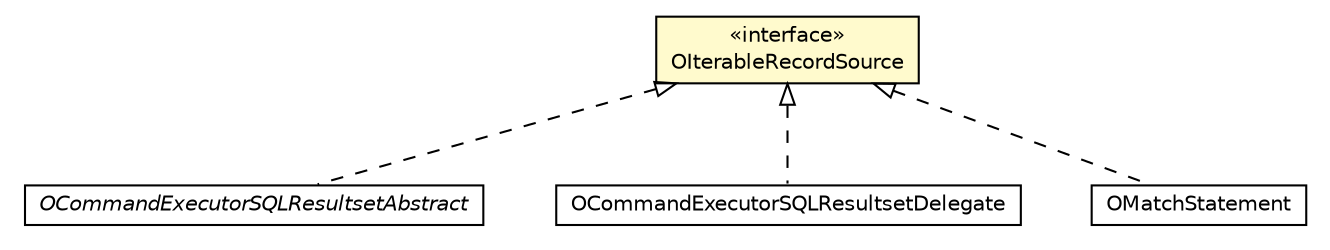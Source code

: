 #!/usr/local/bin/dot
#
# Class diagram 
# Generated by UMLGraph version R5_6-24-gf6e263 (http://www.umlgraph.org/)
#

digraph G {
	edge [fontname="Helvetica",fontsize=10,labelfontname="Helvetica",labelfontsize=10];
	node [fontname="Helvetica",fontsize=10,shape=plaintext];
	nodesep=0.25;
	ranksep=0.5;
	// com.orientechnologies.orient.core.sql.OCommandExecutorSQLResultsetAbstract
	c2185123 [label=<<table title="com.orientechnologies.orient.core.sql.OCommandExecutorSQLResultsetAbstract" border="0" cellborder="1" cellspacing="0" cellpadding="2" port="p" href="./OCommandExecutorSQLResultsetAbstract.html">
		<tr><td><table border="0" cellspacing="0" cellpadding="1">
<tr><td align="center" balign="center"><font face="Helvetica-Oblique"> OCommandExecutorSQLResultsetAbstract </font></td></tr>
		</table></td></tr>
		</table>>, URL="./OCommandExecutorSQLResultsetAbstract.html", fontname="Helvetica", fontcolor="black", fontsize=10.0];
	// com.orientechnologies.orient.core.sql.OIterableRecordSource
	c2185135 [label=<<table title="com.orientechnologies.orient.core.sql.OIterableRecordSource" border="0" cellborder="1" cellspacing="0" cellpadding="2" port="p" bgcolor="lemonChiffon" href="./OIterableRecordSource.html">
		<tr><td><table border="0" cellspacing="0" cellpadding="1">
<tr><td align="center" balign="center"> &#171;interface&#187; </td></tr>
<tr><td align="center" balign="center"> OIterableRecordSource </td></tr>
		</table></td></tr>
		</table>>, URL="./OIterableRecordSource.html", fontname="Helvetica", fontcolor="black", fontsize=10.0];
	// com.orientechnologies.orient.core.sql.OCommandExecutorSQLResultsetDelegate
	c2185154 [label=<<table title="com.orientechnologies.orient.core.sql.OCommandExecutorSQLResultsetDelegate" border="0" cellborder="1" cellspacing="0" cellpadding="2" port="p" href="./OCommandExecutorSQLResultsetDelegate.html">
		<tr><td><table border="0" cellspacing="0" cellpadding="1">
<tr><td align="center" balign="center"> OCommandExecutorSQLResultsetDelegate </td></tr>
		</table></td></tr>
		</table>>, URL="./OCommandExecutorSQLResultsetDelegate.html", fontname="Helvetica", fontcolor="black", fontsize=10.0];
	// com.orientechnologies.orient.core.sql.parser.OMatchStatement
	c2185275 [label=<<table title="com.orientechnologies.orient.core.sql.parser.OMatchStatement" border="0" cellborder="1" cellspacing="0" cellpadding="2" port="p" href="./parser/OMatchStatement.html">
		<tr><td><table border="0" cellspacing="0" cellpadding="1">
<tr><td align="center" balign="center"> OMatchStatement </td></tr>
		</table></td></tr>
		</table>>, URL="./parser/OMatchStatement.html", fontname="Helvetica", fontcolor="black", fontsize=10.0];
	//com.orientechnologies.orient.core.sql.OCommandExecutorSQLResultsetAbstract implements com.orientechnologies.orient.core.sql.OIterableRecordSource
	c2185135:p -> c2185123:p [dir=back,arrowtail=empty,style=dashed];
	//com.orientechnologies.orient.core.sql.OCommandExecutorSQLResultsetDelegate implements com.orientechnologies.orient.core.sql.OIterableRecordSource
	c2185135:p -> c2185154:p [dir=back,arrowtail=empty,style=dashed];
	//com.orientechnologies.orient.core.sql.parser.OMatchStatement implements com.orientechnologies.orient.core.sql.OIterableRecordSource
	c2185135:p -> c2185275:p [dir=back,arrowtail=empty,style=dashed];
}

